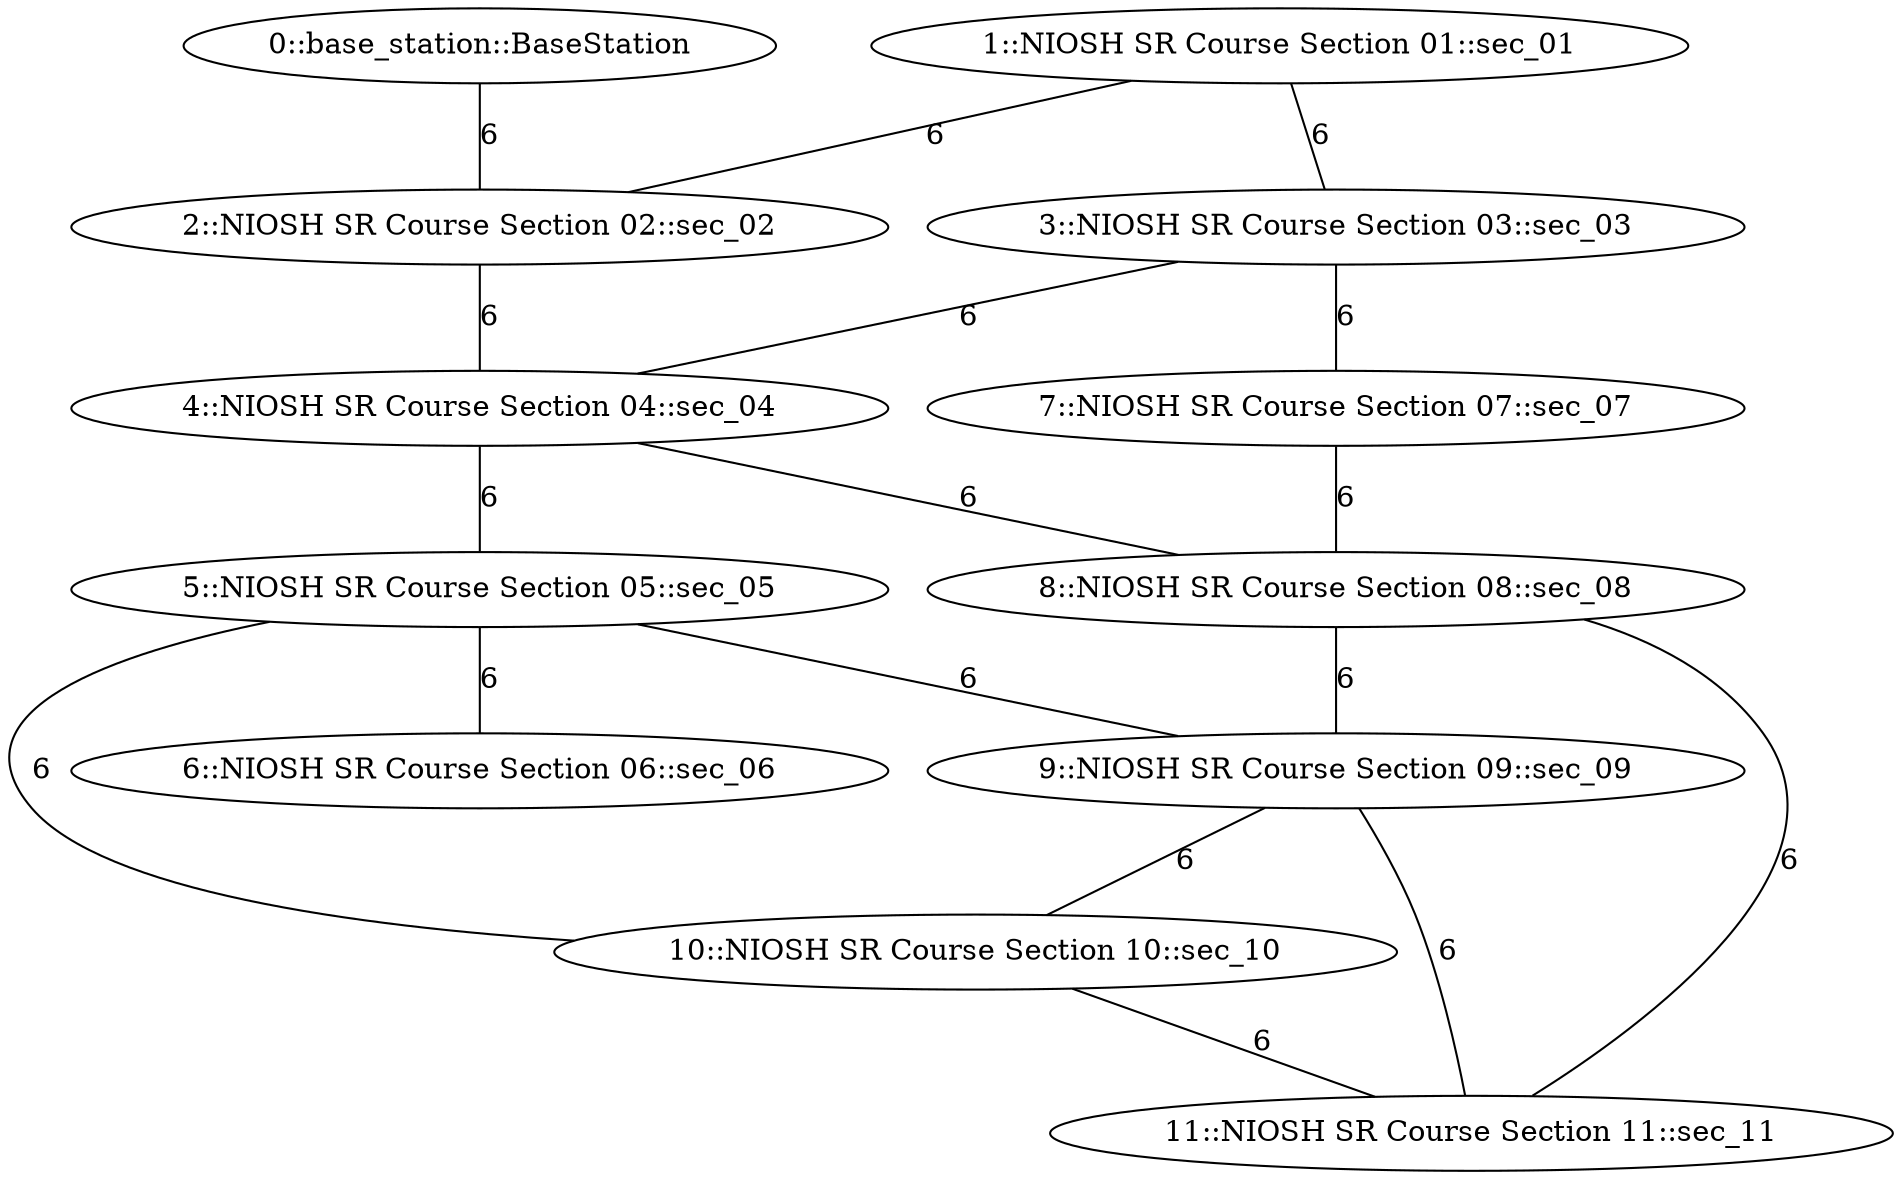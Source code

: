 graph {
  /* ==== Vertices ==== */

  /* Base station / Staging area */
  0   [label="0::base_station::BaseStation"];

  1   [label="1::NIOSH SR Course Section 01::sec_01"];
  2   [label="2::NIOSH SR Course Section 02::sec_02"];
  3   [label="3::NIOSH SR Course Section 03::sec_03"];
  4   [label="4::NIOSH SR Course Section 04::sec_04"];
  5   [label="5::NIOSH SR Course Section 05::sec_05"];
  6   [label="6::NIOSH SR Course Section 06::sec_06"];
  7   [label="7::NIOSH SR Course Section 07::sec_07"];
  8   [label="8::NIOSH SR Course Section 08::sec_08"];
  9   [label="9::NIOSH SR Course Section 09::sec_09"];
  10  [label="10::NIOSH SR Course Section 10::sec_10"];
  11  [label="11::NIOSH SR Course Section 11::sec_11"];

  /* ==== Edges ==== */

  /* Base station */
  0  -- 2   [label=6];
  1  -- 2   [label=6];
  1  -- 3   [label=6];
  2  -- 4   [label=6];
  3  -- 4   [label=6];
  3  -- 7   [label=6];
  4  -- 5   [label=6];
  4  -- 8   [label=6];
  5  -- 6   [label=6];
  5  -- 9   [label=6];
  5  -- 10  [label=6];
  7  -- 8   [label=6];
  8  -- 9   [label=6];
  8  -- 11  [label=6];
  9  -- 10  [label=6];
  9  -- 11  [label=6];
  10 -- 11  [label=6];
}
